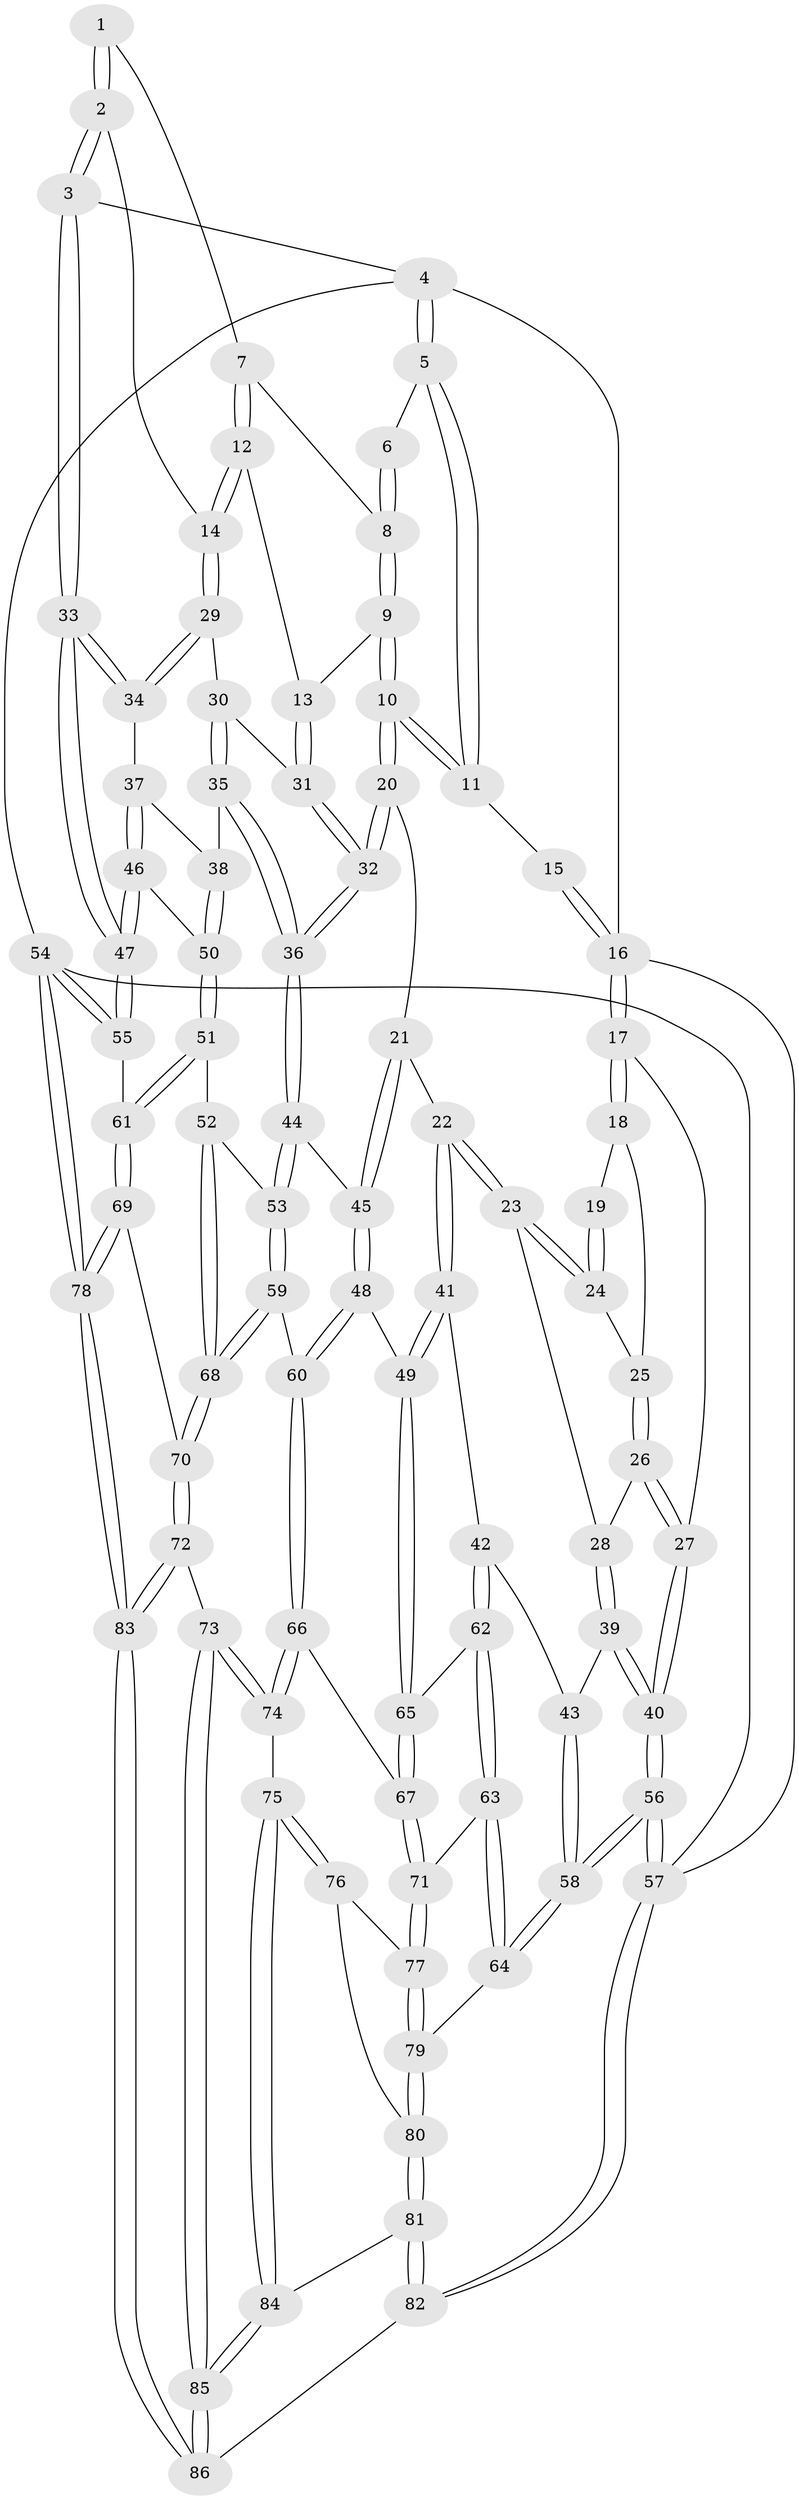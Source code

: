 // Generated by graph-tools (version 1.1) at 2025/03/03/09/25 03:03:12]
// undirected, 86 vertices, 212 edges
graph export_dot {
graph [start="1"]
  node [color=gray90,style=filled];
  1 [pos="+0.8013785115916442+0.07009624923488149"];
  2 [pos="+0.9090199081862173+0.10193294695684871"];
  3 [pos="+1+0"];
  4 [pos="+1+0"];
  5 [pos="+0.5761404587570007+0"];
  6 [pos="+0.6780046041935743+0"];
  7 [pos="+0.7733693591146863+0.12939075200867206"];
  8 [pos="+0.7568919192557503+0.12484198651006459"];
  9 [pos="+0.6555331615700348+0.18850621902597653"];
  10 [pos="+0.5542848503873408+0.17190776706752944"];
  11 [pos="+0.49153993029766757+0"];
  12 [pos="+0.8299209826381165+0.19048424638029188"];
  13 [pos="+0.7138036470454373+0.21370012609270825"];
  14 [pos="+0.855833110927846+0.1962381924137937"];
  15 [pos="+0.39128403689571695+0"];
  16 [pos="+0+0"];
  17 [pos="+0+0.1410640927013587"];
  18 [pos="+0.0571629859725015+0.10230442045067836"];
  19 [pos="+0.3588940555935958+0"];
  20 [pos="+0.5468602868475663+0.1968725507977941"];
  21 [pos="+0.5223040381754029+0.23441555450996365"];
  22 [pos="+0.40929626860548446+0.3097576016639552"];
  23 [pos="+0.30561096408063876+0.21833841758946845"];
  24 [pos="+0.27091817340034907+0.10575811937022223"];
  25 [pos="+0.1915282067776811+0.15682622020754192"];
  26 [pos="+0.15942818737357234+0.2209314410637815"];
  27 [pos="+0+0.25410013192322445"];
  28 [pos="+0.200007790248048+0.30379937621603653"];
  29 [pos="+0.8760433752797788+0.2660844285822737"];
  30 [pos="+0.8012805725762452+0.30982096876781823"];
  31 [pos="+0.7501760676427324+0.3032876729464694"];
  32 [pos="+0.6933157411608353+0.3458663942901348"];
  33 [pos="+1+0.21666281879333454"];
  34 [pos="+0.8897824758669551+0.27588372904702285"];
  35 [pos="+0.7937966106258941+0.4129234910649051"];
  36 [pos="+0.6874779990019633+0.4333823199535804"];
  37 [pos="+0.9062112205739423+0.3438535503627877"];
  38 [pos="+0.8512874109807119+0.4424709800966932"];
  39 [pos="+0.19369810776825594+0.4129996309972671"];
  40 [pos="+0+0.28791340921142017"];
  41 [pos="+0.35227874667460646+0.44103224072891023"];
  42 [pos="+0.2868752308098344+0.4537009744818327"];
  43 [pos="+0.20368264763182653+0.42516266321047347"];
  44 [pos="+0.661207351073315+0.46501321288077785"];
  45 [pos="+0.598442625557995+0.45233851712797707"];
  46 [pos="+1+0.4546119513456134"];
  47 [pos="+1+0.47111008530712156"];
  48 [pos="+0.4804000690186135+0.5049065678438003"];
  49 [pos="+0.40347361919318764+0.48118774274774906"];
  50 [pos="+0.8732138465651706+0.49247686295357773"];
  51 [pos="+0.8415153193022256+0.5670985172321276"];
  52 [pos="+0.8171144511320739+0.5684392716242441"];
  53 [pos="+0.6877233138649795+0.5282736792755863"];
  54 [pos="+1+1"];
  55 [pos="+1+0.5815888319423499"];
  56 [pos="+0+0.7463405301475529"];
  57 [pos="+0+1"];
  58 [pos="+0+0.719338228313309"];
  59 [pos="+0.6229215936026914+0.6755914819655628"];
  60 [pos="+0.5454807134948362+0.6640653136541155"];
  61 [pos="+0.9104660021082398+0.6621055085989538"];
  62 [pos="+0.24989633228298405+0.6560395778169984"];
  63 [pos="+0.23023565093383558+0.6829900877440234"];
  64 [pos="+0.019843128935169155+0.7258430207368127"];
  65 [pos="+0.38838340718475917+0.6512625776992196"];
  66 [pos="+0.46370340134529214+0.7207066288532185"];
  67 [pos="+0.44485355568951124+0.7191445360532154"];
  68 [pos="+0.6855671780360496+0.7491475447563359"];
  69 [pos="+0.8781452473651555+0.7470864259279517"];
  70 [pos="+0.7130924704854062+0.8065300712356472"];
  71 [pos="+0.3268863459792249+0.7971632278036661"];
  72 [pos="+0.7059341844425597+0.8312786087965971"];
  73 [pos="+0.5759962847894778+0.9550165000754268"];
  74 [pos="+0.4709273815445392+0.7426404128989319"];
  75 [pos="+0.39318365897454427+0.9298455920761823"];
  76 [pos="+0.3280224560110616+0.8129433644394085"];
  77 [pos="+0.3260195148609335+0.8052510124885998"];
  78 [pos="+1+1"];
  79 [pos="+0.183551107759086+0.8481174042300907"];
  80 [pos="+0.21616715929682614+0.9358276612356191"];
  81 [pos="+0.21656602032654354+0.9503585075805222"];
  82 [pos="+0+1"];
  83 [pos="+1+1"];
  84 [pos="+0.40076385473917014+0.9478535264700418"];
  85 [pos="+0.5201094134361032+1"];
  86 [pos="+0.5229914976603293+1"];
  1 -- 2;
  1 -- 2;
  1 -- 7;
  2 -- 3;
  2 -- 3;
  2 -- 14;
  3 -- 4;
  3 -- 33;
  3 -- 33;
  4 -- 5;
  4 -- 5;
  4 -- 16;
  4 -- 54;
  5 -- 6;
  5 -- 11;
  5 -- 11;
  6 -- 8;
  6 -- 8;
  7 -- 8;
  7 -- 12;
  7 -- 12;
  8 -- 9;
  8 -- 9;
  9 -- 10;
  9 -- 10;
  9 -- 13;
  10 -- 11;
  10 -- 11;
  10 -- 20;
  10 -- 20;
  11 -- 15;
  12 -- 13;
  12 -- 14;
  12 -- 14;
  13 -- 31;
  13 -- 31;
  14 -- 29;
  14 -- 29;
  15 -- 16;
  15 -- 16;
  16 -- 17;
  16 -- 17;
  16 -- 57;
  17 -- 18;
  17 -- 18;
  17 -- 27;
  18 -- 19;
  18 -- 25;
  19 -- 24;
  19 -- 24;
  20 -- 21;
  20 -- 32;
  20 -- 32;
  21 -- 22;
  21 -- 45;
  21 -- 45;
  22 -- 23;
  22 -- 23;
  22 -- 41;
  22 -- 41;
  23 -- 24;
  23 -- 24;
  23 -- 28;
  24 -- 25;
  25 -- 26;
  25 -- 26;
  26 -- 27;
  26 -- 27;
  26 -- 28;
  27 -- 40;
  27 -- 40;
  28 -- 39;
  28 -- 39;
  29 -- 30;
  29 -- 34;
  29 -- 34;
  30 -- 31;
  30 -- 35;
  30 -- 35;
  31 -- 32;
  31 -- 32;
  32 -- 36;
  32 -- 36;
  33 -- 34;
  33 -- 34;
  33 -- 47;
  33 -- 47;
  34 -- 37;
  35 -- 36;
  35 -- 36;
  35 -- 38;
  36 -- 44;
  36 -- 44;
  37 -- 38;
  37 -- 46;
  37 -- 46;
  38 -- 50;
  38 -- 50;
  39 -- 40;
  39 -- 40;
  39 -- 43;
  40 -- 56;
  40 -- 56;
  41 -- 42;
  41 -- 49;
  41 -- 49;
  42 -- 43;
  42 -- 62;
  42 -- 62;
  43 -- 58;
  43 -- 58;
  44 -- 45;
  44 -- 53;
  44 -- 53;
  45 -- 48;
  45 -- 48;
  46 -- 47;
  46 -- 47;
  46 -- 50;
  47 -- 55;
  47 -- 55;
  48 -- 49;
  48 -- 60;
  48 -- 60;
  49 -- 65;
  49 -- 65;
  50 -- 51;
  50 -- 51;
  51 -- 52;
  51 -- 61;
  51 -- 61;
  52 -- 53;
  52 -- 68;
  52 -- 68;
  53 -- 59;
  53 -- 59;
  54 -- 55;
  54 -- 55;
  54 -- 78;
  54 -- 78;
  54 -- 57;
  55 -- 61;
  56 -- 57;
  56 -- 57;
  56 -- 58;
  56 -- 58;
  57 -- 82;
  57 -- 82;
  58 -- 64;
  58 -- 64;
  59 -- 60;
  59 -- 68;
  59 -- 68;
  60 -- 66;
  60 -- 66;
  61 -- 69;
  61 -- 69;
  62 -- 63;
  62 -- 63;
  62 -- 65;
  63 -- 64;
  63 -- 64;
  63 -- 71;
  64 -- 79;
  65 -- 67;
  65 -- 67;
  66 -- 67;
  66 -- 74;
  66 -- 74;
  67 -- 71;
  67 -- 71;
  68 -- 70;
  68 -- 70;
  69 -- 70;
  69 -- 78;
  69 -- 78;
  70 -- 72;
  70 -- 72;
  71 -- 77;
  71 -- 77;
  72 -- 73;
  72 -- 83;
  72 -- 83;
  73 -- 74;
  73 -- 74;
  73 -- 85;
  73 -- 85;
  74 -- 75;
  75 -- 76;
  75 -- 76;
  75 -- 84;
  75 -- 84;
  76 -- 77;
  76 -- 80;
  77 -- 79;
  77 -- 79;
  78 -- 83;
  78 -- 83;
  79 -- 80;
  79 -- 80;
  80 -- 81;
  80 -- 81;
  81 -- 82;
  81 -- 82;
  81 -- 84;
  82 -- 86;
  83 -- 86;
  83 -- 86;
  84 -- 85;
  84 -- 85;
  85 -- 86;
  85 -- 86;
}
